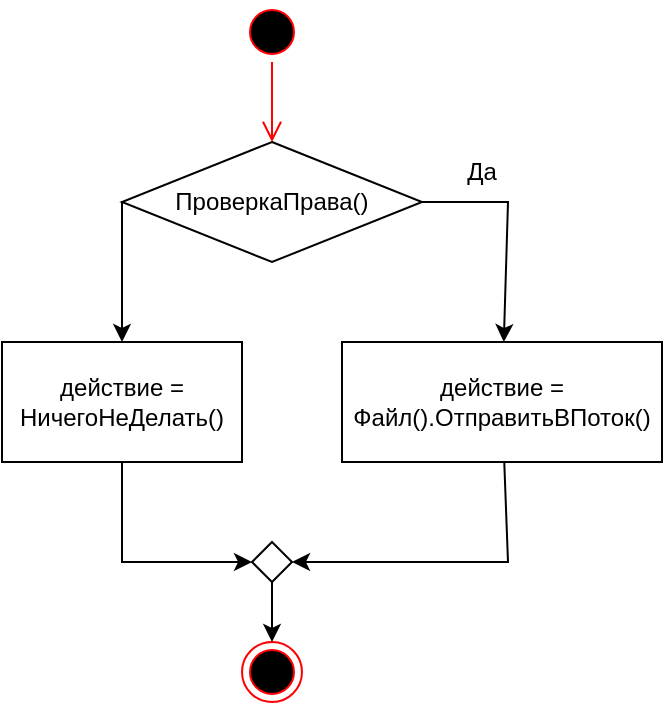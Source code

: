 <mxfile version="15.5.4" type="device"><diagram id="pe9fTEDNu0zSlPk7TXAT" name="Page-1"><mxGraphModel dx="2249" dy="1949" grid="1" gridSize="10" guides="1" tooltips="1" connect="1" arrows="1" fold="1" page="1" pageScale="1" pageWidth="827" pageHeight="1169" math="0" shadow="0"><root><mxCell id="0"/><mxCell id="1" parent="0"/><mxCell id="MAXpseTA1vnwfWNFhxLS-3" value="" style="ellipse;html=1;shape=startState;fillColor=#000000;strokeColor=#ff0000;" vertex="1" parent="1"><mxGeometry x="-660" y="-1160" width="30" height="30" as="geometry"/></mxCell><mxCell id="MAXpseTA1vnwfWNFhxLS-4" value="" style="edgeStyle=orthogonalEdgeStyle;html=1;verticalAlign=bottom;endArrow=open;endSize=8;strokeColor=#ff0000;rounded=0;" edge="1" source="MAXpseTA1vnwfWNFhxLS-3" parent="1" target="MAXpseTA1vnwfWNFhxLS-12"><mxGeometry relative="1" as="geometry"><mxPoint x="-645" y="-1100" as="targetPoint"/></mxGeometry></mxCell><mxCell id="MAXpseTA1vnwfWNFhxLS-5" value="действие = Файл().ОтправитьВПоток()" style="rounded=0;whiteSpace=wrap;html=1;" vertex="1" parent="1"><mxGeometry x="-610" y="-990" width="160" height="60" as="geometry"/></mxCell><mxCell id="MAXpseTA1vnwfWNFhxLS-8" value="" style="ellipse;html=1;shape=endState;fillColor=#000000;strokeColor=#ff0000;" vertex="1" parent="1"><mxGeometry x="-660" y="-840" width="30" height="30" as="geometry"/></mxCell><mxCell id="MAXpseTA1vnwfWNFhxLS-11" value="" style="endArrow=classic;html=1;rounded=0;entryX=1;entryY=0.5;entryDx=0;entryDy=0;" edge="1" parent="1" source="MAXpseTA1vnwfWNFhxLS-5" target="MAXpseTA1vnwfWNFhxLS-17"><mxGeometry width="50" height="50" relative="1" as="geometry"><mxPoint x="-645" y="-860" as="sourcePoint"/><mxPoint x="-635" y="-910" as="targetPoint"/><Array as="points"><mxPoint x="-527" y="-880"/></Array></mxGeometry></mxCell><mxCell id="MAXpseTA1vnwfWNFhxLS-12" value="ПроверкаПрава()" style="rhombus;whiteSpace=wrap;html=1;" vertex="1" parent="1"><mxGeometry x="-720" y="-1090" width="150" height="60" as="geometry"/></mxCell><mxCell id="MAXpseTA1vnwfWNFhxLS-13" value="" style="endArrow=classic;html=1;rounded=0;exitX=1;exitY=0.5;exitDx=0;exitDy=0;" edge="1" parent="1" source="MAXpseTA1vnwfWNFhxLS-12" target="MAXpseTA1vnwfWNFhxLS-5"><mxGeometry width="50" height="50" relative="1" as="geometry"><mxPoint x="-547.798" y="-920" as="sourcePoint"/><mxPoint x="-620.156" y="-709.196" as="targetPoint"/><Array as="points"><mxPoint x="-527" y="-1060"/></Array></mxGeometry></mxCell><mxCell id="MAXpseTA1vnwfWNFhxLS-14" value="действие = НичегоНеДелать()" style="rounded=0;whiteSpace=wrap;html=1;" vertex="1" parent="1"><mxGeometry x="-780" y="-990" width="120" height="60" as="geometry"/></mxCell><mxCell id="MAXpseTA1vnwfWNFhxLS-15" value="" style="endArrow=classic;html=1;rounded=0;exitX=0;exitY=0.5;exitDx=0;exitDy=0;" edge="1" parent="1" source="MAXpseTA1vnwfWNFhxLS-12" target="MAXpseTA1vnwfWNFhxLS-14"><mxGeometry width="50" height="50" relative="1" as="geometry"><mxPoint x="-770" y="-1100" as="sourcePoint"/><mxPoint x="-517.35" y="-980" as="targetPoint"/><Array as="points"/></mxGeometry></mxCell><mxCell id="MAXpseTA1vnwfWNFhxLS-16" value="Да" style="text;html=1;strokeColor=none;fillColor=none;align=center;verticalAlign=middle;whiteSpace=wrap;rounded=0;" vertex="1" parent="1"><mxGeometry x="-570" y="-1090" width="60" height="30" as="geometry"/></mxCell><mxCell id="MAXpseTA1vnwfWNFhxLS-17" value="" style="rhombus;whiteSpace=wrap;html=1;" vertex="1" parent="1"><mxGeometry x="-655" y="-890" width="20" height="20" as="geometry"/></mxCell><mxCell id="MAXpseTA1vnwfWNFhxLS-20" value="" style="endArrow=classic;html=1;rounded=0;entryX=0;entryY=0.5;entryDx=0;entryDy=0;" edge="1" parent="1" source="MAXpseTA1vnwfWNFhxLS-14" target="MAXpseTA1vnwfWNFhxLS-17"><mxGeometry width="50" height="50" relative="1" as="geometry"><mxPoint x="-710" y="-1050" as="sourcePoint"/><mxPoint x="-710" y="-980" as="targetPoint"/><Array as="points"><mxPoint x="-720" y="-880"/></Array></mxGeometry></mxCell><mxCell id="MAXpseTA1vnwfWNFhxLS-21" value="" style="endArrow=classic;html=1;rounded=0;exitX=0.5;exitY=1;exitDx=0;exitDy=0;" edge="1" parent="1" source="MAXpseTA1vnwfWNFhxLS-17" target="MAXpseTA1vnwfWNFhxLS-8"><mxGeometry width="50" height="50" relative="1" as="geometry"><mxPoint x="-700" y="-1040" as="sourcePoint"/><mxPoint x="-700" y="-970" as="targetPoint"/><Array as="points"/></mxGeometry></mxCell></root></mxGraphModel></diagram></mxfile>